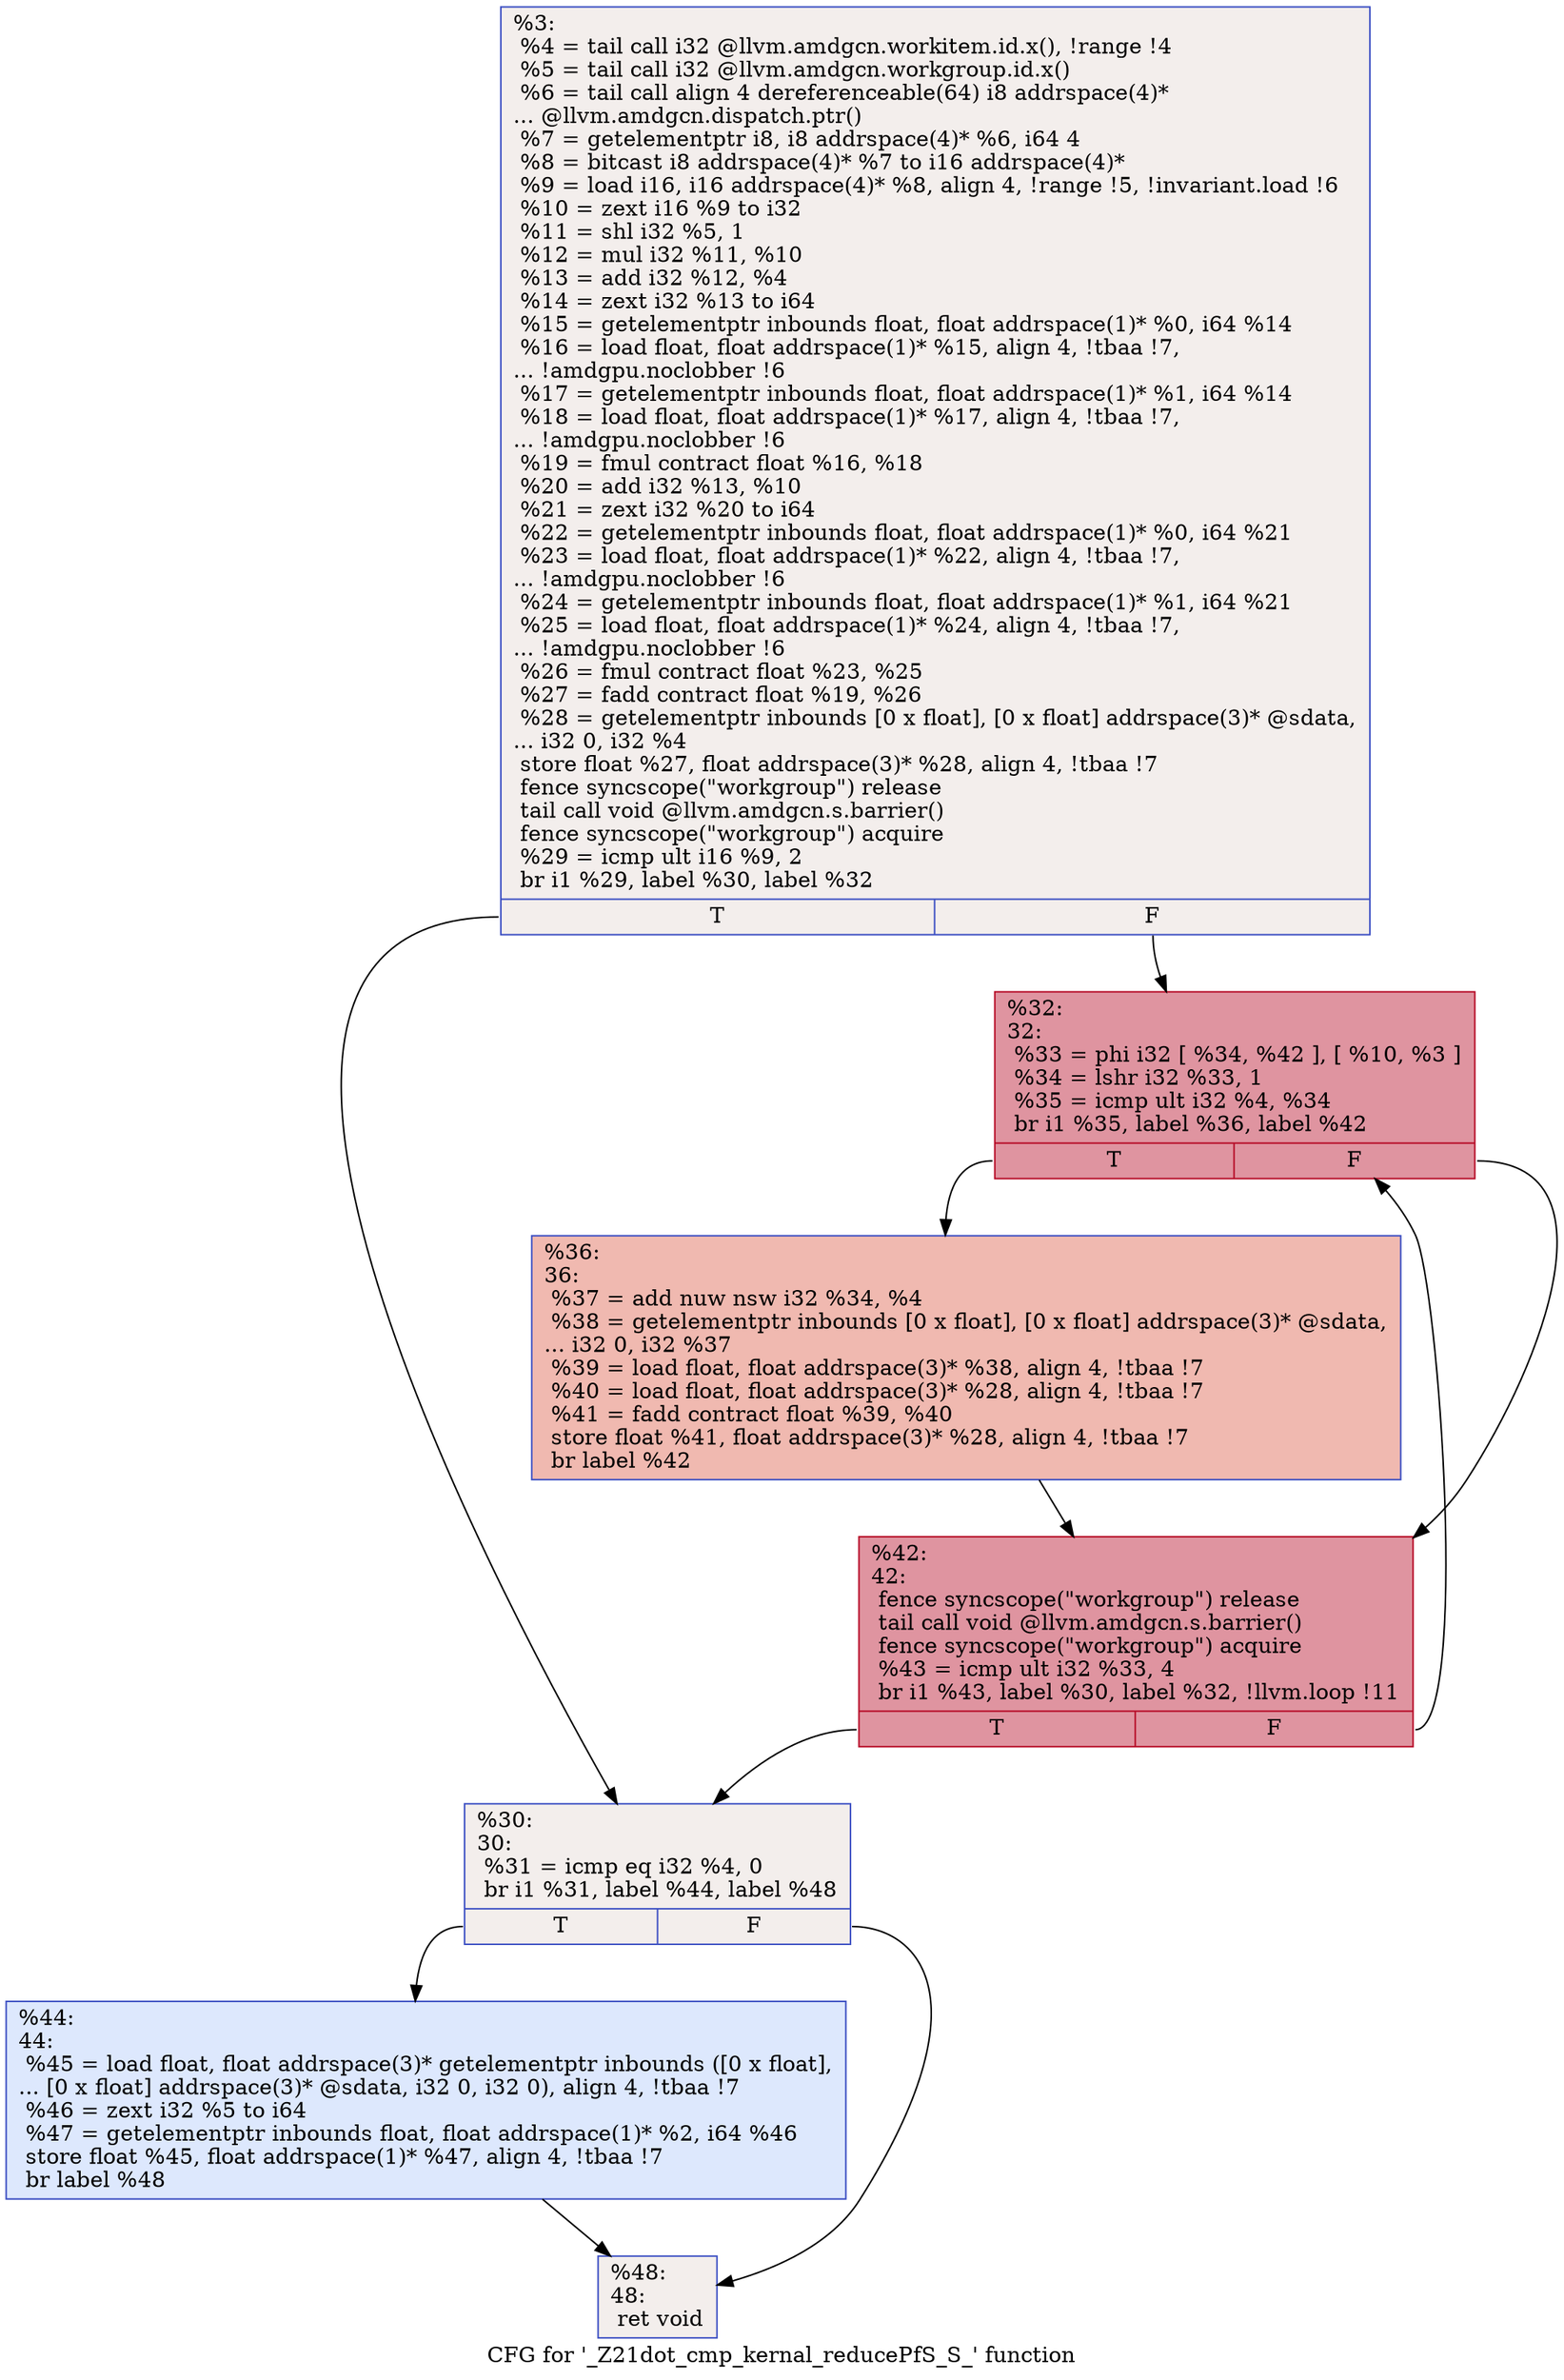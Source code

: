 digraph "CFG for '_Z21dot_cmp_kernal_reducePfS_S_' function" {
	label="CFG for '_Z21dot_cmp_kernal_reducePfS_S_' function";

	Node0x61c3050 [shape=record,color="#3d50c3ff", style=filled, fillcolor="#e3d9d370",label="{%3:\l  %4 = tail call i32 @llvm.amdgcn.workitem.id.x(), !range !4\l  %5 = tail call i32 @llvm.amdgcn.workgroup.id.x()\l  %6 = tail call align 4 dereferenceable(64) i8 addrspace(4)*\l... @llvm.amdgcn.dispatch.ptr()\l  %7 = getelementptr i8, i8 addrspace(4)* %6, i64 4\l  %8 = bitcast i8 addrspace(4)* %7 to i16 addrspace(4)*\l  %9 = load i16, i16 addrspace(4)* %8, align 4, !range !5, !invariant.load !6\l  %10 = zext i16 %9 to i32\l  %11 = shl i32 %5, 1\l  %12 = mul i32 %11, %10\l  %13 = add i32 %12, %4\l  %14 = zext i32 %13 to i64\l  %15 = getelementptr inbounds float, float addrspace(1)* %0, i64 %14\l  %16 = load float, float addrspace(1)* %15, align 4, !tbaa !7,\l... !amdgpu.noclobber !6\l  %17 = getelementptr inbounds float, float addrspace(1)* %1, i64 %14\l  %18 = load float, float addrspace(1)* %17, align 4, !tbaa !7,\l... !amdgpu.noclobber !6\l  %19 = fmul contract float %16, %18\l  %20 = add i32 %13, %10\l  %21 = zext i32 %20 to i64\l  %22 = getelementptr inbounds float, float addrspace(1)* %0, i64 %21\l  %23 = load float, float addrspace(1)* %22, align 4, !tbaa !7,\l... !amdgpu.noclobber !6\l  %24 = getelementptr inbounds float, float addrspace(1)* %1, i64 %21\l  %25 = load float, float addrspace(1)* %24, align 4, !tbaa !7,\l... !amdgpu.noclobber !6\l  %26 = fmul contract float %23, %25\l  %27 = fadd contract float %19, %26\l  %28 = getelementptr inbounds [0 x float], [0 x float] addrspace(3)* @sdata,\l... i32 0, i32 %4\l  store float %27, float addrspace(3)* %28, align 4, !tbaa !7\l  fence syncscope(\"workgroup\") release\l  tail call void @llvm.amdgcn.s.barrier()\l  fence syncscope(\"workgroup\") acquire\l  %29 = icmp ult i16 %9, 2\l  br i1 %29, label %30, label %32\l|{<s0>T|<s1>F}}"];
	Node0x61c3050:s0 -> Node0x61c6b10;
	Node0x61c3050:s1 -> Node0x61c6ba0;
	Node0x61c6b10 [shape=record,color="#3d50c3ff", style=filled, fillcolor="#e3d9d370",label="{%30:\l30:                                               \l  %31 = icmp eq i32 %4, 0\l  br i1 %31, label %44, label %48\l|{<s0>T|<s1>F}}"];
	Node0x61c6b10:s0 -> Node0x61c6d70;
	Node0x61c6b10:s1 -> Node0x61c6dc0;
	Node0x61c6ba0 [shape=record,color="#b70d28ff", style=filled, fillcolor="#b70d2870",label="{%32:\l32:                                               \l  %33 = phi i32 [ %34, %42 ], [ %10, %3 ]\l  %34 = lshr i32 %33, 1\l  %35 = icmp ult i32 %4, %34\l  br i1 %35, label %36, label %42\l|{<s0>T|<s1>F}}"];
	Node0x61c6ba0:s0 -> Node0x61c7290;
	Node0x61c6ba0:s1 -> Node0x61c5910;
	Node0x61c7290 [shape=record,color="#3d50c3ff", style=filled, fillcolor="#de614d70",label="{%36:\l36:                                               \l  %37 = add nuw nsw i32 %34, %4\l  %38 = getelementptr inbounds [0 x float], [0 x float] addrspace(3)* @sdata,\l... i32 0, i32 %37\l  %39 = load float, float addrspace(3)* %38, align 4, !tbaa !7\l  %40 = load float, float addrspace(3)* %28, align 4, !tbaa !7\l  %41 = fadd contract float %39, %40\l  store float %41, float addrspace(3)* %28, align 4, !tbaa !7\l  br label %42\l}"];
	Node0x61c7290 -> Node0x61c5910;
	Node0x61c5910 [shape=record,color="#b70d28ff", style=filled, fillcolor="#b70d2870",label="{%42:\l42:                                               \l  fence syncscope(\"workgroup\") release\l  tail call void @llvm.amdgcn.s.barrier()\l  fence syncscope(\"workgroup\") acquire\l  %43 = icmp ult i32 %33, 4\l  br i1 %43, label %30, label %32, !llvm.loop !11\l|{<s0>T|<s1>F}}"];
	Node0x61c5910:s0 -> Node0x61c6b10;
	Node0x61c5910:s1 -> Node0x61c6ba0;
	Node0x61c6d70 [shape=record,color="#3d50c3ff", style=filled, fillcolor="#b2ccfb70",label="{%44:\l44:                                               \l  %45 = load float, float addrspace(3)* getelementptr inbounds ([0 x float],\l... [0 x float] addrspace(3)* @sdata, i32 0, i32 0), align 4, !tbaa !7\l  %46 = zext i32 %5 to i64\l  %47 = getelementptr inbounds float, float addrspace(1)* %2, i64 %46\l  store float %45, float addrspace(1)* %47, align 4, !tbaa !7\l  br label %48\l}"];
	Node0x61c6d70 -> Node0x61c6dc0;
	Node0x61c6dc0 [shape=record,color="#3d50c3ff", style=filled, fillcolor="#e3d9d370",label="{%48:\l48:                                               \l  ret void\l}"];
}
